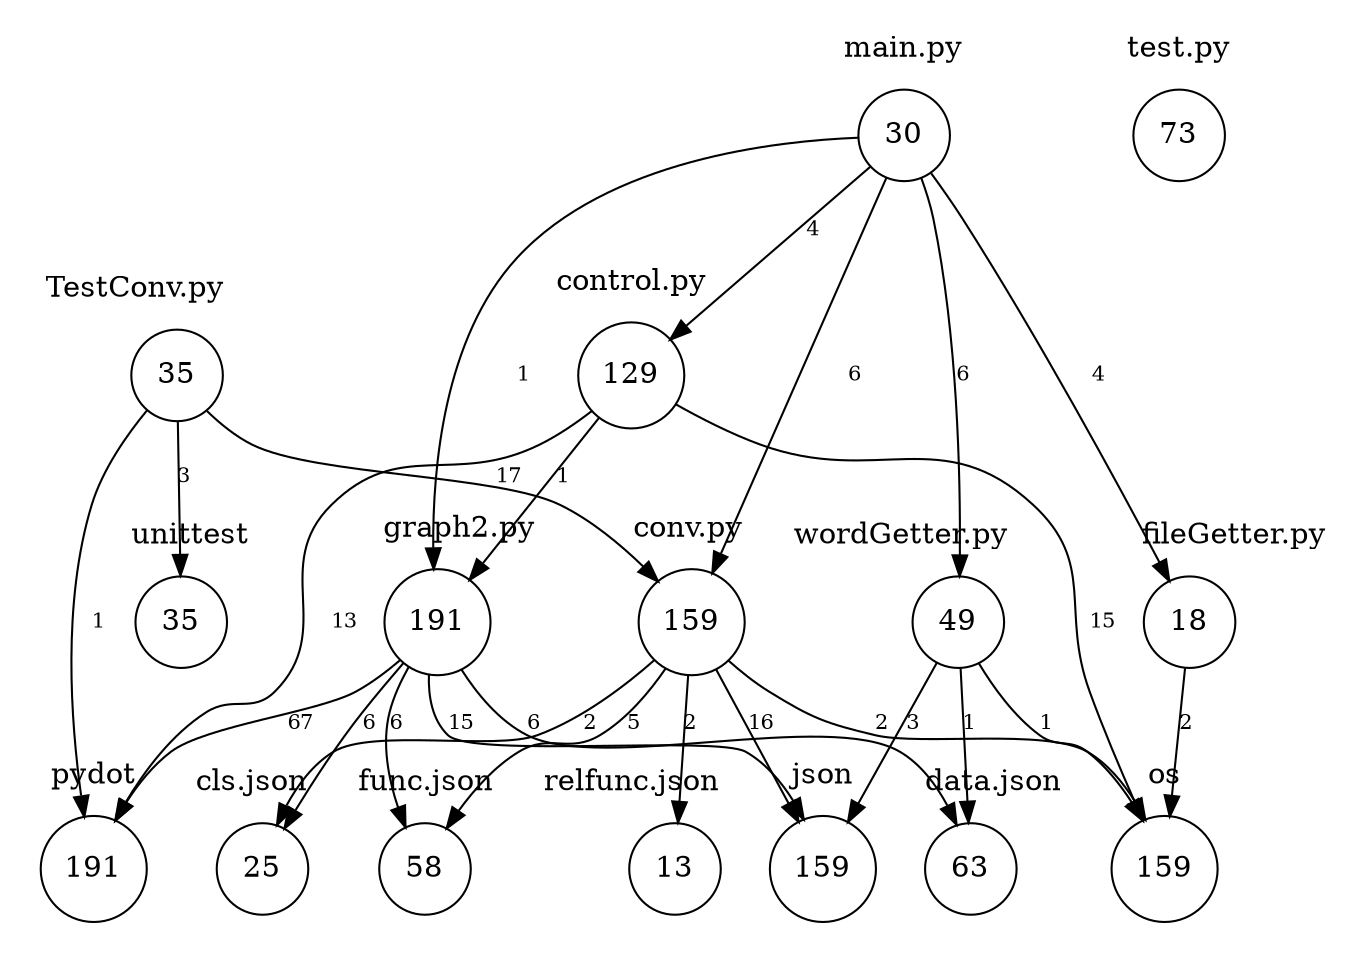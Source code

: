digraph G {
	graph [bb="0,0,582,430.13"];
	node [label="\N"];
	subgraph "cluster_TestConv.pypl" {
		graph [bb="8,237.91,94,313.81",
			color=white,
			label="TestConv.py",
			lheight=0.19,
			lp="51,302.81",
			lwidth=0.97,
			style=filled
		];
		"TestConv.pypl"	[fillcolor=white,
			height=0.5264,
			label=35,
			pos="66,264.86",
			shape=circle,
			style=filled,
			width=0.5264];
	}
	subgraph cluster_unittest {
		graph [bb="41,125.17,98,201.07",
			color=white,
			label=unittest,
			lheight=0.19,
			lp="69.5,190.07",
			lwidth=0.57,
			style=filled
		];
		unittest	[fillcolor=white,
			height=0.5264,
			label=35,
			pos="70,152.12",
			shape=circle,
			style=filled,
			width=0.5264];
	}
	subgraph cluster_pydot {
		graph [bb="26,8,88,92.744",
			color=white,
			label=pydot,
			lheight=0.19,
			lp="57,81.744",
			lwidth=0.44,
			style=filled
		];
		pydot	[fillcolor=white,
			height=0.64922,
			label=191,
			pos="57,39.372",
			shape=circle,
			style=filled,
			width=0.64922];
	}
	subgraph "cluster_conv.pypl" {
		graph [bb="276,120.74,338,205.49",
			color=white,
			label="conv.py",
			lheight=0.19,
			lp="307,194.49",
			lwidth=0.61,
			style=filled
		];
		"conv.pypl"	[fillcolor=white,
			height=0.64922,
			label=159,
			pos="307,152.12",
			shape=circle,
			style=filled,
			width=0.64922];
	}
	subgraph "cluster_control.pypl" {
		graph [bb="289,233.49,362,318.23",
			color=white,
			label="control.py",
			lheight=0.19,
			lp="325.5,307.23",
			lwidth=0.79,
			style=filled
		];
		"control.pypl"	[fillcolor=white,
			height=0.64922,
			label=129,
			pos="325,264.86",
			shape=circle,
			style=filled,
			width=0.64922];
	}
	subgraph "cluster_graph2.pypl" {
		graph [bb="144,120.74,216,205.49",
			color=white,
			label="graph2.py",
			lheight=0.19,
			lp="180,194.49",
			lwidth=0.78,
			style=filled
		];
		"graph2.pypl"	[fillcolor=white,
			height=0.64922,
			label=191,
			pos="176,152.12",
			shape=circle,
			style=filled,
			width=0.64922];
	}
	subgraph cluster_os {
		graph [bb="471,8,533,92.744",
			color=white,
			label=os,
			lheight=0.19,
			lp="502,81.744",
			lwidth=0.17,
			style=filled
		];
		os	[fillcolor=white,
			height=0.64922,
			label=159,
			pos="502,39.372",
			shape=circle,
			style=filled,
			width=0.64922];
	}
	subgraph "cluster_test.pypl" {
		graph [bb="479,346.23,533,422.13",
			color=white,
			label="test.py",
			lheight=0.19,
			lp="506,411.13",
			lwidth=0.51,
			style=filled
		];
		"test.pypl"	[fillcolor=white,
			height=0.5264,
			label=73,
			pos="506,373.18",
			shape=circle,
			style=filled,
			width=0.5264];
	}
	subgraph cluster_json {
		graph [bb="327,8,389,92.744",
			color=white,
			label=json,
			lheight=0.19,
			lp="358,81.744",
			lwidth=0.32,
			style=filled
		];
		json	[fillcolor=white,
			height=0.64922,
			label=159,
			pos="358,39.372",
			shape=circle,
			style=filled,
			width=0.64922];
	}
	subgraph "cluster_data.json" {
		graph [bb="397,12.422,463,88.322",
			color=white,
			label="data.json",
			lheight=0.19,
			lp="430,77.322",
			lwidth=0.70,
			style=filled
		];
		"data.json"	[fillcolor=white,
			height=0.5264,
			label=63,
			pos="424,39.372",
			shape=circle,
			style=filled,
			width=0.5264];
	}
	subgraph "cluster_func.json" {
		graph [bb="162,12.422,229,88.322",
			color=white,
			label="func.json",
			lheight=0.19,
			lp="195.5,77.322",
			lwidth=0.72,
			style=filled
		];
		"func.json"	[fillcolor=white,
			height=0.5264,
			label=58,
			pos="195,39.372",
			shape=circle,
			style=filled,
			width=0.5264];
	}
	subgraph "cluster_cls.json" {
		graph [bb="96,12.422,154,88.322",
			color=white,
			label="cls.json",
			lheight=0.19,
			lp="125,77.322",
			lwidth=0.59,
			style=filled
		];
		"cls.json"	[fillcolor=white,
			height=0.5264,
			label=25,
			pos="127,39.372",
			shape=circle,
			style=filled,
			width=0.5264];
	}
	subgraph "cluster_wordGetter.pypl" {
		graph [bb="347,125.17,443,201.07",
			color=white,
			label="wordGetter.py",
			lheight=0.19,
			lp="395,190.07",
			lwidth=1.12,
			style=filled
		];
		"wordGetter.pypl"	[fillcolor=white,
			height=0.5264,
			label=49,
			pos="415,152.12",
			shape=circle,
			style=filled,
			width=0.5264];
	}
	subgraph "cluster_fileGetter.pypl" {
		graph [bb="489,125.17,574,201.07",
			color=white,
			label="fileGetter.py",
			lheight=0.19,
			lp="531.5,190.07",
			lwidth=0.97,
			style=filled
		];
		"fileGetter.pypl"	[fillcolor=white,
			height=0.5264,
			label=18,
			pos="517,152.12",
			shape=circle,
			style=filled,
			width=0.5264];
	}
	subgraph "cluster_relfunc.json" {
		graph [bb="237,12.422,319,88.322",
			color=white,
			label="relfunc.json",
			lheight=0.19,
			lp="278,77.322",
			lwidth=0.92,
			style=filled
		];
		"relfunc.json"	[fillcolor=white,
			height=0.5264,
			label=13,
			pos="292,39.372",
			shape=circle,
			style=filled,
			width=0.5264];
	}
	subgraph "cluster_main.pypl" {
		graph [bb="359,346.23,420,422.13",
			color=white,
			label="main.py",
			lheight=0.19,
			lp="389.5,411.13",
			lwidth=0.63,
			style=filled
		];
		"main.pypl"	[fillcolor=white,
			height=0.5264,
			label=30,
			pos="389,373.18",
			shape=circle,
			style=filled,
			width=0.5264];
	}
	"TestConv.pypl" -> unittest	[fontsize=10.0,
		label=3,
		lp="69.5,218.49",
		pos="e,69.352,171.06 66.661,245.57 67.293,228.08 68.255,201.43 68.984,181.24"];
	"TestConv.pypl" -> pydot	[fontsize=10.0,
		label=1,
		lp="35.5,152.12",
		pos="e,48.687,61.266 54.699,248.95 46.899,237.69 37.206,221.47 33,205.49 20.877,159.41 34.24,104.38 45.344,70.923"];
	"TestConv.pypl" -> "conv.pypl"	[fontsize=10.0,
		label=17,
		lp="197,218.49",
		pos="e,288.56,166.58 77.95,250.02 83.747,244.11 91.15,237.63 99,233.49 147.82,207.72 168.83,226.2 220,205.49 241.23,196.89 263.33,183.53 \
279.93,172.45"];
	"conv.pypl" -> os	[fontsize=10.0,
		label=2,
		lp="382.5,105.74",
		pos="e,493.52,61.19 323.37,135.31 337.2,123.14 358.19,107.34 380,100.74 398.58,95.125 450.31,102.67 467,92.744 475.93,87.432 483.05,78.851 \
488.48,70.157"];
	"conv.pypl" -> json	[fontsize=10.0,
		label=16,
		lp="334,105.74",
		pos="e,348.58,60.832 316.47,130.55 324.31,113.53 335.54,89.139 344.35,70.014"];
	"conv.pypl" -> "func.json"	[fontsize=10.0,
		label=5,
		lp="271.5,105.74",
		pos="e,203.24,56.67 292.9,133.15 283.68,122.44 270.82,109.32 257,100.74 247.45,94.815 242.07,99.39 233,92.744 223.15,85.525 214.81,74.992 \
208.48,65.262"];
	"conv.pypl" -> "cls.json"	[fontsize=10.0,
		label=2,
		lp="251.5,105.74",
		pos="e,132.57,57.683 289.37,136.3 274.33,124.56 251.62,108.82 229,100.74 199.09,90.07 184.66,109.99 158,92.744 148.62,86.674 141.7,76.683 \
136.81,67.045"];
	"conv.pypl" -> "relfunc.json"	[fontsize=10.0,
		label=2,
		lp="303.5,105.74",
		pos="e,294.44,58.365 303.96,128.71 301.61,111.3 298.32,87.049 295.79,68.363"];
	"control.pypl" -> pydot	[fontsize=10.0,
		label=13,
		lp="135,152.12",
		pos="e,69.177,59.651 309.08,247.31 303.24,242.13 296.26,236.88 289,233.49 224.01,203.08 184.28,252.42 130,205.49 99.996,179.54 117.98,\
157.05 102,120.74 94.102,102.81 83.452,83.622 74.495,68.496"];
	"control.pypl" -> "graph2.pypl"	[fontsize=10.0,
		label=1,
		lp="270.5,218.49",
		pos="e,194.42,166.81 306.73,250.28 280.7,230.94 232.78,195.32 202.75,173"];
	"control.pypl" -> os	[fontsize=10.0,
		label=15,
		lp="480,152.12",
		pos="e,494.75,61.854 341.73,247.92 347.77,242.78 354.86,237.41 362,233.49 396.85,214.32 418.86,233.6 447,205.49 475.06,177.45 462.46,\
158.38 475,120.74 480.41,104.52 486.47,86.465 491.47,71.586"];
	"graph2.pypl" -> pydot	[fontsize=10.0,
		label=67,
		lp="125,105.74",
		pos="e,67.476,60.338 158.73,136.04 152.65,130.97 145.66,125.43 139,120.74 119.1,106.77 109.63,109.49 92,92.744 84.778,85.887 78.265,77.282 \
72.871,69.039"];
	"graph2.pypl" -> json	[fontsize=10.0,
		label=15,
		lp="196,105.74",
		pos="e,349.61,61.332 177.07,128.56 178.79,118.47 182.64,107.38 191,100.74 214.02,82.473 297.51,107.37 323,92.744 332.01,87.572 339.15,\
79.026 344.57,70.323"];
	"graph2.pypl" -> "data.json"	[fontsize=10.0,
		label=6,
		lp="230.5,105.74",
		pos="e,418.68,57.672 189.23,132.77 198.62,121.33 212.32,107.54 228,100.74 261.68,86.146 361.56,111.69 393,92.744 402.74,86.875 409.77,\
76.686 414.64,66.846"];
	"graph2.pypl" -> "func.json"	[fontsize=10.0,
		label=6,
		lp="169.5,105.74",
		pos="e,185.53,55.846 168.5,129.96 166.26,120.93 164.89,110.29 167,100.74 169.73,88.392 175.24,75.562 180.66,64.924"];
	"graph2.pypl" -> "cls.json"	[fontsize=10.0,
		label=6,
		lp="158.5,105.74",
		pos="e,133.59,57.29 165.55,130.71 162.39,124.36 158.97,117.3 156,110.74 149.48,96.357 142.73,80.063 137.38,66.78"];
	"wordGetter.pypl" -> os	[fontsize=10.0,
		label=1,
		lp="459.5,105.74",
		pos="e,490.84,60.067 426.04,136.33 434.12,125.92 445.61,111.9 457,100.74 461.07,96.76 463.15,96.937 467,92.744 473.68,85.467 480,76.805 \
485.39,68.641"];
	"wordGetter.pypl" -> json	[fontsize=10.0,
		label=3,
		lp="395.5,105.74",
		pos="e,368.38,60.539 406.59,134.78 397.78,117.66 383.76,90.427 373.04,69.599"];
	"wordGetter.pypl" -> "data.json"	[fontsize=10.0,
		label=1,
		lp="420.5,105.74",
		pos="e,422.54,58.319 416.49,132.83 417.91,115.33 420.07,88.691 421.71,68.494"];
	"fileGetter.pypl" -> os	[fontsize=10.0,
		label=2,
		lp="513.5,105.74",
		pos="e,505.05,62.9 514.52,132.83 512.32,116.58 509.05,92.45 506.41,72.915"];
	"main.pypl" -> "conv.pypl"	[fontsize=10.0,
		label=6,
		lp="388.5,264.86",
		pos="e,319.61,172.3 388.94,353.8 388.19,326.39 384.26,273.72 366,233.49 359.35,218.82 352.68,218.36 343,205.49 337.06,197.59 330.87,188.8 \
325.33,180.72"];
	"main.pypl" -> "control.pypl"	[fontsize=10.0,
		label=4,
		lp="368.5,331.23",
		pos="e,336.65,285.22 379.56,356.49 369.67,340.06 353.93,313.92 341.89,293.92"];
	"main.pypl" -> "graph2.pypl"	[fontsize=10.0,
		label=1,
		lp="282.5,264.86",
		pos="e,184.58,173.93 371.01,366.7 347.83,358.92 307.28,342.85 280,318.23 237.24,279.64 205.41,219.48 188.84,183.42"];
	"main.pypl" -> "wordGetter.pypl"	[fontsize=10.0,
		label=6,
		lp="416.5,264.86",
		pos="e,415.63,171.31 396.64,355.69 399.1,349.69 401.55,342.77 403,336.23 414.92,282.54 416.22,217.98 415.8,181.64"];
	"main.pypl" -> "fileGetter.pypl"	[fontsize=10.0,
		label=4,
		lp="477.5,264.86",
		pos="e,509.15,169.54 400.72,358.23 405.96,351.73 412.05,343.77 417,336.23 452.33,282.39 486.82,215.02 504.59,178.87"];
}
